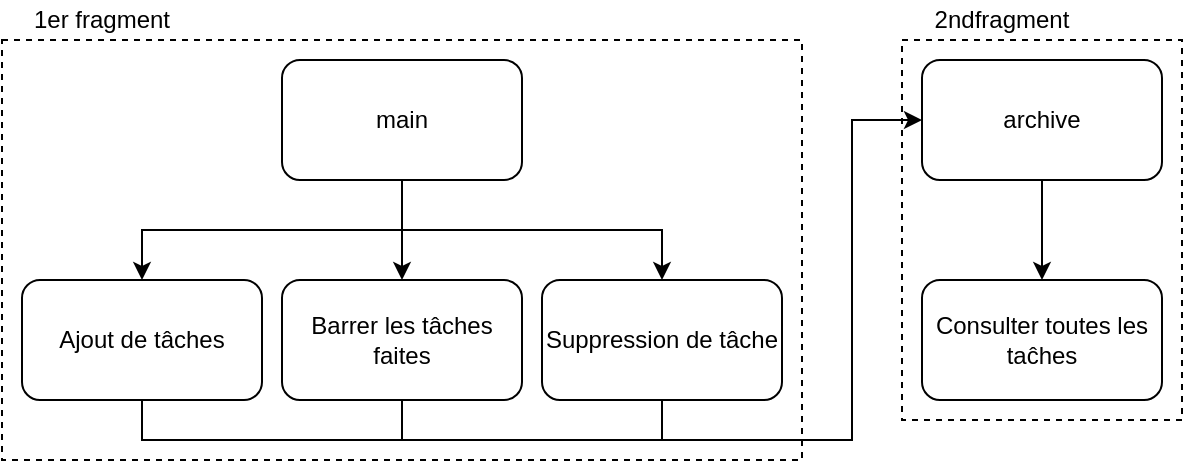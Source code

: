 <mxfile version="13.10.4" type="device"><diagram id="FsA1_V8Fgi_Yp9GPGO93" name="Page-1"><mxGraphModel dx="1422" dy="736" grid="1" gridSize="10" guides="1" tooltips="1" connect="1" arrows="1" fold="1" page="1" pageScale="1" pageWidth="827" pageHeight="1169" background="none" math="0" shadow="0"><root><mxCell id="0"/><mxCell id="1" parent="0"/><mxCell id="pTIKlsfRnprSaD3IV5UE-110" value="" style="rounded=0;whiteSpace=wrap;html=1;glass=0;dashed=1;fillColor=none;" vertex="1" parent="1"><mxGeometry x="470" y="130" width="140" height="190" as="geometry"/></mxCell><mxCell id="pTIKlsfRnprSaD3IV5UE-109" value="" style="rounded=0;whiteSpace=wrap;html=1;dashed=1;glass=0;fillColor=none;" vertex="1" parent="1"><mxGeometry x="20" y="130" width="400" height="210" as="geometry"/></mxCell><mxCell id="pTIKlsfRnprSaD3IV5UE-98" style="edgeStyle=orthogonalEdgeStyle;rounded=0;orthogonalLoop=1;jettySize=auto;html=1;exitX=0.5;exitY=1;exitDx=0;exitDy=0;" edge="1" parent="1" source="pTIKlsfRnprSaD3IV5UE-92" target="pTIKlsfRnprSaD3IV5UE-97"><mxGeometry relative="1" as="geometry"/></mxCell><mxCell id="pTIKlsfRnprSaD3IV5UE-99" style="edgeStyle=orthogonalEdgeStyle;rounded=0;orthogonalLoop=1;jettySize=auto;html=1;exitX=0.5;exitY=1;exitDx=0;exitDy=0;" edge="1" parent="1" source="pTIKlsfRnprSaD3IV5UE-92" target="pTIKlsfRnprSaD3IV5UE-95"><mxGeometry relative="1" as="geometry"/></mxCell><mxCell id="pTIKlsfRnprSaD3IV5UE-100" style="edgeStyle=orthogonalEdgeStyle;rounded=0;orthogonalLoop=1;jettySize=auto;html=1;exitX=0.5;exitY=1;exitDx=0;exitDy=0;entryX=0.5;entryY=0;entryDx=0;entryDy=0;" edge="1" parent="1" source="pTIKlsfRnprSaD3IV5UE-92" target="pTIKlsfRnprSaD3IV5UE-94"><mxGeometry relative="1" as="geometry"/></mxCell><mxCell id="pTIKlsfRnprSaD3IV5UE-92" value="main" style="rounded=1;whiteSpace=wrap;html=1;" vertex="1" parent="1"><mxGeometry x="160" y="140" width="120" height="60" as="geometry"/></mxCell><mxCell id="pTIKlsfRnprSaD3IV5UE-102" style="edgeStyle=orthogonalEdgeStyle;rounded=0;orthogonalLoop=1;jettySize=auto;html=1;exitX=0.5;exitY=1;exitDx=0;exitDy=0;entryX=0.5;entryY=0;entryDx=0;entryDy=0;" edge="1" parent="1" source="pTIKlsfRnprSaD3IV5UE-93" target="pTIKlsfRnprSaD3IV5UE-101"><mxGeometry relative="1" as="geometry"/></mxCell><mxCell id="pTIKlsfRnprSaD3IV5UE-93" value="archive" style="rounded=1;whiteSpace=wrap;html=1;" vertex="1" parent="1"><mxGeometry x="480" y="140" width="120" height="60" as="geometry"/></mxCell><mxCell id="pTIKlsfRnprSaD3IV5UE-94" value="&lt;div&gt;Ajout de tâches&lt;/div&gt;" style="rounded=1;whiteSpace=wrap;html=1;" vertex="1" parent="1"><mxGeometry x="30" y="250" width="120" height="60" as="geometry"/></mxCell><mxCell id="pTIKlsfRnprSaD3IV5UE-105" style="edgeStyle=orthogonalEdgeStyle;rounded=0;orthogonalLoop=1;jettySize=auto;html=1;exitX=0.5;exitY=1;exitDx=0;exitDy=0;entryX=0;entryY=0.5;entryDx=0;entryDy=0;" edge="1" parent="1" source="pTIKlsfRnprSaD3IV5UE-95" target="pTIKlsfRnprSaD3IV5UE-93"><mxGeometry relative="1" as="geometry"><Array as="points"><mxPoint x="350" y="330"/><mxPoint x="445" y="330"/><mxPoint x="445" y="170"/></Array></mxGeometry></mxCell><mxCell id="pTIKlsfRnprSaD3IV5UE-95" value="Suppression de tâche" style="rounded=1;whiteSpace=wrap;html=1;" vertex="1" parent="1"><mxGeometry x="290" y="250" width="120" height="60" as="geometry"/></mxCell><mxCell id="pTIKlsfRnprSaD3IV5UE-97" value="Barrer les tâches faites" style="rounded=1;whiteSpace=wrap;html=1;" vertex="1" parent="1"><mxGeometry x="160" y="250" width="120" height="60" as="geometry"/></mxCell><mxCell id="pTIKlsfRnprSaD3IV5UE-101" value="Consulter toutes les taĉhes" style="rounded=1;whiteSpace=wrap;html=1;" vertex="1" parent="1"><mxGeometry x="480" y="250" width="120" height="60" as="geometry"/></mxCell><mxCell id="pTIKlsfRnprSaD3IV5UE-108" value="" style="endArrow=none;html=1;entryX=0.5;entryY=1;entryDx=0;entryDy=0;rounded=0;" edge="1" parent="1" target="pTIKlsfRnprSaD3IV5UE-97"><mxGeometry width="50" height="50" relative="1" as="geometry"><mxPoint x="350" y="330" as="sourcePoint"/><mxPoint x="200" y="350" as="targetPoint"/><Array as="points"><mxPoint x="220" y="330"/></Array></mxGeometry></mxCell><mxCell id="pTIKlsfRnprSaD3IV5UE-111" value="1er fragment" style="text;html=1;strokeColor=none;fillColor=none;align=center;verticalAlign=middle;whiteSpace=wrap;rounded=0;glass=0;dashed=1;" vertex="1" parent="1"><mxGeometry x="20" y="110" width="100" height="20" as="geometry"/></mxCell><mxCell id="pTIKlsfRnprSaD3IV5UE-112" value="&lt;div&gt;2ndfragment&lt;/div&gt;" style="text;html=1;strokeColor=none;fillColor=none;align=center;verticalAlign=middle;whiteSpace=wrap;rounded=0;glass=0;dashed=1;" vertex="1" parent="1"><mxGeometry x="470" y="110" width="100" height="20" as="geometry"/></mxCell><mxCell id="pTIKlsfRnprSaD3IV5UE-113" value="" style="endArrow=none;html=1;entryX=0.5;entryY=1;entryDx=0;entryDy=0;rounded=0;" edge="1" parent="1"><mxGeometry width="50" height="50" relative="1" as="geometry"><mxPoint x="220" y="330" as="sourcePoint"/><mxPoint x="90" y="310" as="targetPoint"/><Array as="points"><mxPoint x="90" y="330"/></Array></mxGeometry></mxCell></root></mxGraphModel></diagram></mxfile>